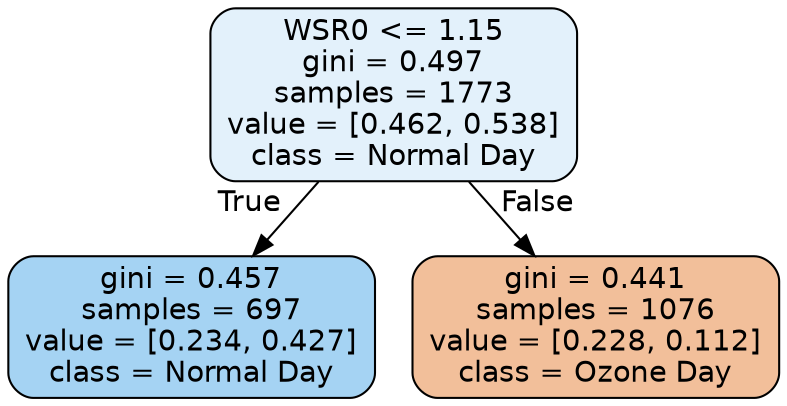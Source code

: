digraph Tree {
node [shape=box, style="filled, rounded", color="black", fontname=helvetica] ;
edge [fontname=helvetica] ;
0 [label="WSR0 <= 1.15\ngini = 0.497\nsamples = 1773\nvalue = [0.462, 0.538]\nclass = Normal Day", fillcolor="#e3f1fb"] ;
1 [label="gini = 0.457\nsamples = 697\nvalue = [0.234, 0.427]\nclass = Normal Day", fillcolor="#a5d3f3"] ;
0 -> 1 [labeldistance=2.5, labelangle=45, headlabel="True"] ;
2 [label="gini = 0.441\nsamples = 1076\nvalue = [0.228, 0.112]\nclass = Ozone Day", fillcolor="#f2bf9a"] ;
0 -> 2 [labeldistance=2.5, labelangle=-45, headlabel="False"] ;
}